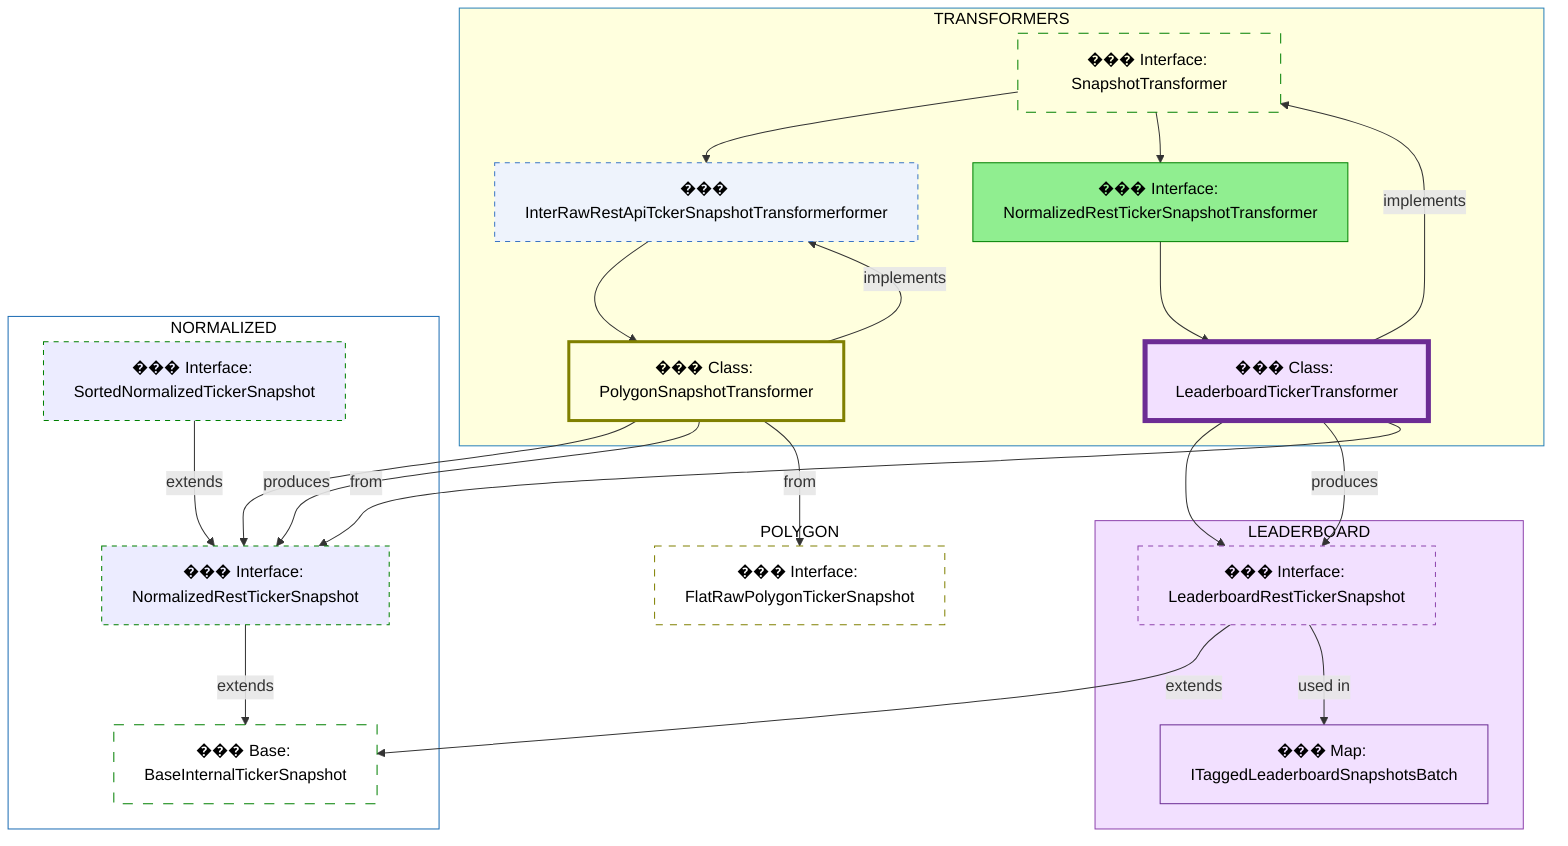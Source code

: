 flowchart TD

  %% === TRANSFORMERS CLUSTER ===
  subgraph TRANSFORMERS
    direction TB
    style TRANSFORMERS fill:#,stroke:#2980b9,stroke-width:1px,color:#000;
    I4["��� Interface: SnapshotTransformer"]
    I1["��� InterRawRestApiTckerSnapshotTransformerformer"]
    I3["��� Interface: NormalizedRestTickerSnapshotTransformer"]
    C1["���️ Class: PolygonSnapshotTransformer"]
    C2["���️ Class: LeaderboardTickerTransformer"]
  end

  %% === NORMALIZED CLUSTER ===
  subgraph NORMALIZED
    direction TB
    style NORMALIZED fill:none,stroke:#1c6cb3,stroke-width:1px,color:#000;
    A1["��� Base: BaseInternalTickerSnapshot"]
    A2["��� Interface: NormalizedRestTickerSnapshot"]
    A3["��� Interface: SortedNormalizedTickerSnapshot"]
  end

  %% === LEADERBOARD CLUSTER ===
  subgraph LEADERBOARD
    direction TB
    style LEADERBOARD fill:#f2e0ff,stroke:#8e44ad,stroke-width:1px,color:#000;
    A4["��� Interface: LeaderboardRestTickerSnapshot"]
    M1["��� Map: ITaggedLeaderboardSnapshotsBatch"]
  end

  %% === POLYGON CLUSTER ===
  subgraph POLYGON
    direction TB
    style POLYGON fill:none,stroke:#0e7a6f,stroke-width:0px,color:#000;
    R1["��� Interface: FlatRawPolygonTickerSnapshot"]
  end

  %% === Rank / Positioning Edges
  I4 --> I1
  I4 --> I3
  I1 --> C1
  I3 --> C2
  C1 --> A2
  C2 --> A4

  %% === Snapshot Inheritance
  A2 -->|extends| A1
  A3 -->|extends| A2
  A4 -->|extends| A1

  %% === Implementation + Transformation Edges
  C1 -->|implements| I1
  C1 -->|produces| A2
  C1 -->|from| R1

  C2 -->|implements| I4
  C2 -->|produces| A4
  C2 -->|from| A2

  A4 -->|used in| M1

  %% === Style Definitions ===
  classDef normalized-transformer-interface fill:lightgreen,stroke:green,color:#000,stroke: 5;
  classDef normalized-interface fill:apple,stroke:green,color:#000,stroke-dasharray: 5 5;
  classDef normalized-class fill:lightgreen,stroke:green,color:#000,stroke-width:4px;

  classDef polygon-class fill:none,stroke:olive,color:#000,stroke-width:3px;
  classDef polygon-interface fill:none,stroke:olive,color:#000,stroke-dasharray: 7 7;

  classDef leaderboard-interface fill:#f2e0ff,stroke:#8e44ad,color:#000,stroke-dasharray: 5 5;
  classDef leaderboard-class fill:#f2e0ff,stroke:#6c2c94,color:#000,stroke-width:5px;
  classDef map fill:none,stroke:#6c2c94,color:#000,fill:#f2e0ff,stroke-width:1px;

  classDef base-interface fill:none,stroke:green,color:#000,stroke-dasharray: 10;
  classDef base-class fill:none,stroke:green,color:#000,stroke-width:5px;

  classDef transformer-interface fill:#eef3fc,stroke:#3a75c4,color:#000,stroke-dasharray: 5 5;

  %% === Apply Styles ===
  class A1 base-interface
  class A2,A3 normalized-interface
  class A4 leaderboard-interface
  class R1 polygon-interface

  class I4 base-interface
  class I3 normalized-transformer-interface
  class I1 transformer-interface
  class C1 polygon-class
  class C2 leaderboard-class
  class M1 map